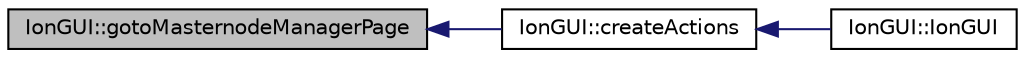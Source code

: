 digraph "IonGUI::gotoMasternodeManagerPage"
{
  edge [fontname="Helvetica",fontsize="10",labelfontname="Helvetica",labelfontsize="10"];
  node [fontname="Helvetica",fontsize="10",shape=record];
  rankdir="LR";
  Node357 [label="IonGUI::gotoMasternodeManagerPage",height=0.2,width=0.4,color="black", fillcolor="grey75", style="filled", fontcolor="black"];
  Node357 -> Node358 [dir="back",color="midnightblue",fontsize="10",style="solid",fontname="Helvetica"];
  Node358 [label="IonGUI::createActions",height=0.2,width=0.4,color="black", fillcolor="white", style="filled",URL="$dc/d0b/class_ion_g_u_i.html#a5a5e1c2fbc2fec3d925d654c61a8b252",tooltip="Create the main UI actions. "];
  Node358 -> Node359 [dir="back",color="midnightblue",fontsize="10",style="solid",fontname="Helvetica"];
  Node359 [label="IonGUI::IonGUI",height=0.2,width=0.4,color="black", fillcolor="white", style="filled",URL="$dc/d0b/class_ion_g_u_i.html#ad0e22e4901b039bcc987ef0328c8c5d4"];
}
